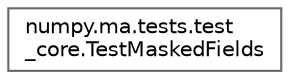 digraph "Graphical Class Hierarchy"
{
 // LATEX_PDF_SIZE
  bgcolor="transparent";
  edge [fontname=Helvetica,fontsize=10,labelfontname=Helvetica,labelfontsize=10];
  node [fontname=Helvetica,fontsize=10,shape=box,height=0.2,width=0.4];
  rankdir="LR";
  Node0 [id="Node000000",label="numpy.ma.tests.test\l_core.TestMaskedFields",height=0.2,width=0.4,color="grey40", fillcolor="white", style="filled",URL="$d3/d42/classnumpy_1_1ma_1_1tests_1_1test__core_1_1TestMaskedFields.html",tooltip=" "];
}
